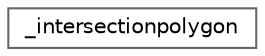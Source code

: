 digraph "クラス階層図"
{
 // LATEX_PDF_SIZE
  bgcolor="transparent";
  edge [fontname=Helvetica,fontsize=10,labelfontname=Helvetica,labelfontsize=10];
  node [fontname=Helvetica,fontsize=10,shape=box,height=0.2,width=0.4];
  rankdir="LR";
  Node0 [id="Node000000",label="_intersectionpolygon",height=0.2,width=0.4,color="grey40", fillcolor="white", style="filled",URL="$struct__intersectionpolygon.html",tooltip=" "];
}
